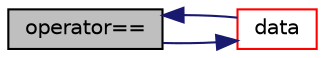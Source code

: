 digraph "operator=="
{
  bgcolor="transparent";
  edge [fontname="Helvetica",fontsize="10",labelfontname="Helvetica",labelfontsize="10"];
  node [fontname="Helvetica",fontsize="10",shape=record];
  rankdir="LR";
  Node1 [label="operator==",height=0.2,width=0.4,color="black", fillcolor="grey75", style="filled", fontcolor="black"];
  Node1 -> Node2 [color="midnightblue",fontsize="10",style="solid",fontname="Helvetica"];
  Node2 [label="data",height=0.2,width=0.4,color="red",URL="$a01521.html#aeaeb0074d08427e3ad511504761a593c"];
  Node2 -> Node1 [color="midnightblue",fontsize="10",style="solid",fontname="Helvetica"];
}
